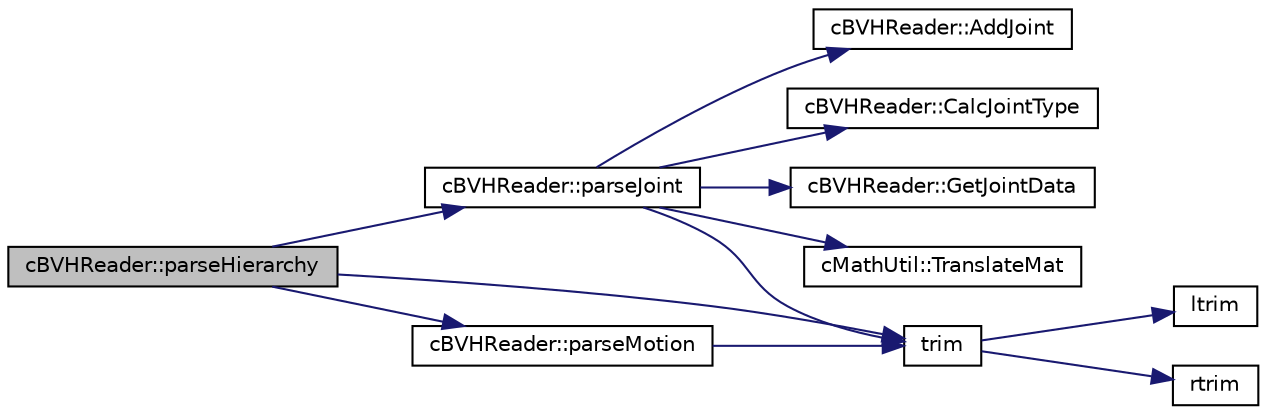 digraph "cBVHReader::parseHierarchy"
{
 // LATEX_PDF_SIZE
  edge [fontname="Helvetica",fontsize="10",labelfontname="Helvetica",labelfontsize="10"];
  node [fontname="Helvetica",fontsize="10",shape=record];
  rankdir="LR";
  Node1 [label="cBVHReader::parseHierarchy",height=0.2,width=0.4,color="black", fillcolor="grey75", style="filled", fontcolor="black",tooltip=" "];
  Node1 -> Node2 [color="midnightblue",fontsize="10",style="solid",fontname="Helvetica"];
  Node2 [label="cBVHReader::parseJoint",height=0.2,width=0.4,color="black", fillcolor="white", style="filled",URL="$classc_b_v_h_reader.html#a73a8811de347bcb16c10ef2fa7dd878a",tooltip=" "];
  Node2 -> Node3 [color="midnightblue",fontsize="10",style="solid",fontname="Helvetica"];
  Node3 [label="cBVHReader::AddJoint",height=0.2,width=0.4,color="black", fillcolor="white", style="filled",URL="$classc_b_v_h_reader.html#a1c81e79646e49e632c1eded2f8ebb34c",tooltip=" "];
  Node2 -> Node4 [color="midnightblue",fontsize="10",style="solid",fontname="Helvetica"];
  Node4 [label="cBVHReader::CalcJointType",height=0.2,width=0.4,color="black", fillcolor="white", style="filled",URL="$classc_b_v_h_reader.html#a8f6457f53009e1a6cac5da4ee165aee8",tooltip=" "];
  Node2 -> Node5 [color="midnightblue",fontsize="10",style="solid",fontname="Helvetica"];
  Node5 [label="cBVHReader::GetJointData",height=0.2,width=0.4,color="black", fillcolor="white", style="filled",URL="$classc_b_v_h_reader.html#a533017ceff68ac1c102f7bad5b52c607",tooltip=" "];
  Node2 -> Node6 [color="midnightblue",fontsize="10",style="solid",fontname="Helvetica"];
  Node6 [label="cMathUtil::TranslateMat",height=0.2,width=0.4,color="black", fillcolor="white", style="filled",URL="$classc_math_util.html#a5550ed48f8beaccbf6827db839ccf542",tooltip=" "];
  Node2 -> Node7 [color="midnightblue",fontsize="10",style="solid",fontname="Helvetica"];
  Node7 [label="trim",height=0.2,width=0.4,color="black", fillcolor="white", style="filled",URL="$_b_v_h_reader_8h.html#a1fd5b09c2d05ba0c3530ce327b9bf1eb",tooltip=" "];
  Node7 -> Node8 [color="midnightblue",fontsize="10",style="solid",fontname="Helvetica"];
  Node8 [label="ltrim",height=0.2,width=0.4,color="black", fillcolor="white", style="filled",URL="$_b_v_h_reader_8h.html#abc3e05de3b9a7518e4b79f789ac32fc2",tooltip=" "];
  Node7 -> Node9 [color="midnightblue",fontsize="10",style="solid",fontname="Helvetica"];
  Node9 [label="rtrim",height=0.2,width=0.4,color="black", fillcolor="white", style="filled",URL="$_b_v_h_reader_8h.html#aeb0502cfa0286df2ea5da76564fbc0d9",tooltip=" "];
  Node1 -> Node10 [color="midnightblue",fontsize="10",style="solid",fontname="Helvetica"];
  Node10 [label="cBVHReader::parseMotion",height=0.2,width=0.4,color="black", fillcolor="white", style="filled",URL="$classc_b_v_h_reader.html#a36235163c1e8c07e464e505f2e09343c",tooltip=" "];
  Node10 -> Node7 [color="midnightblue",fontsize="10",style="solid",fontname="Helvetica"];
  Node1 -> Node7 [color="midnightblue",fontsize="10",style="solid",fontname="Helvetica"];
}

